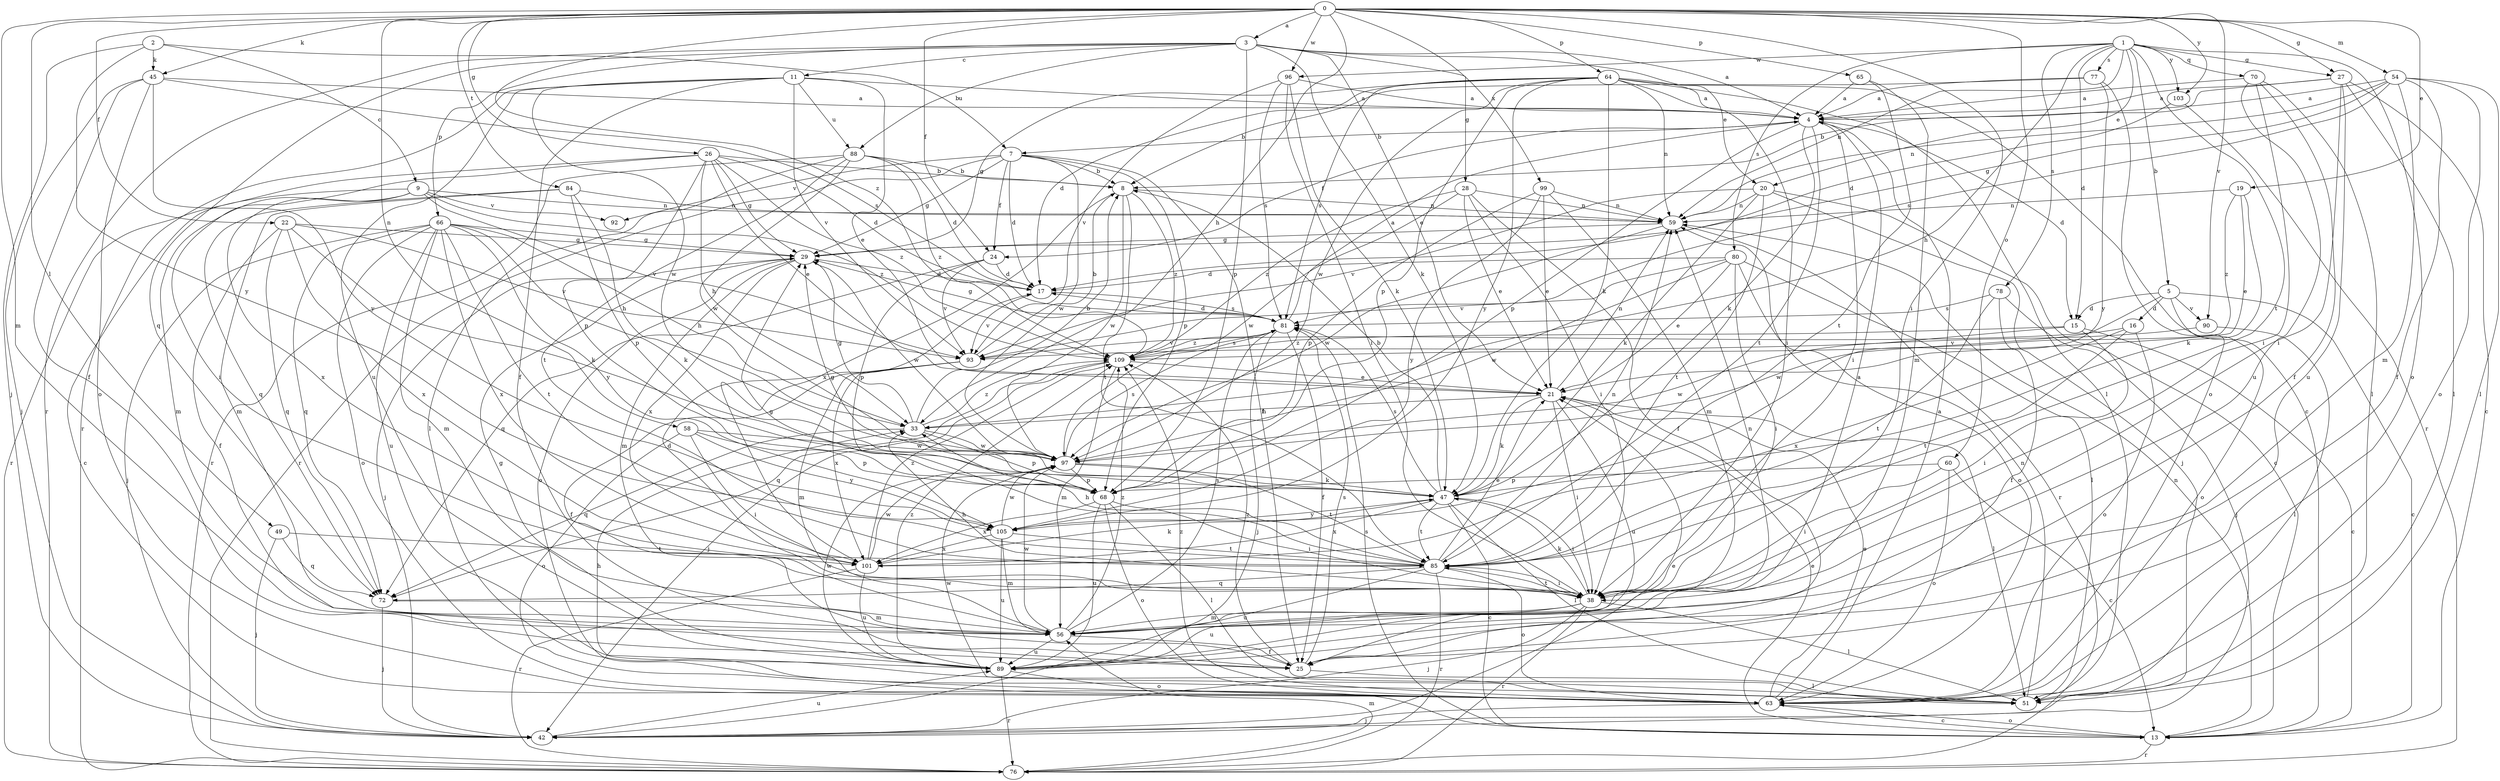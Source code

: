 strict digraph  {
0;
1;
2;
3;
4;
5;
7;
8;
9;
11;
13;
15;
16;
17;
19;
20;
21;
22;
24;
25;
26;
27;
28;
29;
33;
38;
42;
45;
47;
49;
51;
54;
56;
58;
59;
60;
63;
64;
65;
66;
68;
70;
72;
76;
77;
78;
80;
81;
84;
85;
88;
89;
90;
92;
93;
96;
97;
99;
101;
103;
105;
109;
0 -> 3  [label=a];
0 -> 19  [label=e];
0 -> 22  [label=f];
0 -> 24  [label=f];
0 -> 26  [label=g];
0 -> 27  [label=g];
0 -> 33  [label=h];
0 -> 38  [label=i];
0 -> 45  [label=k];
0 -> 49  [label=l];
0 -> 54  [label=m];
0 -> 56  [label=m];
0 -> 58  [label=n];
0 -> 60  [label=o];
0 -> 64  [label=p];
0 -> 65  [label=p];
0 -> 84  [label=t];
0 -> 90  [label=v];
0 -> 96  [label=w];
0 -> 99  [label=x];
0 -> 103  [label=y];
0 -> 109  [label=z];
1 -> 5  [label=b];
1 -> 15  [label=d];
1 -> 20  [label=e];
1 -> 27  [label=g];
1 -> 33  [label=h];
1 -> 59  [label=n];
1 -> 63  [label=o];
1 -> 70  [label=q];
1 -> 77  [label=s];
1 -> 78  [label=s];
1 -> 80  [label=s];
1 -> 85  [label=t];
1 -> 96  [label=w];
1 -> 103  [label=y];
2 -> 7  [label=b];
2 -> 9  [label=c];
2 -> 42  [label=j];
2 -> 45  [label=k];
2 -> 105  [label=y];
3 -> 4  [label=a];
3 -> 11  [label=c];
3 -> 20  [label=e];
3 -> 21  [label=e];
3 -> 28  [label=g];
3 -> 47  [label=k];
3 -> 66  [label=p];
3 -> 68  [label=p];
3 -> 72  [label=q];
3 -> 76  [label=r];
3 -> 88  [label=u];
4 -> 7  [label=b];
4 -> 15  [label=d];
4 -> 24  [label=f];
4 -> 38  [label=i];
4 -> 47  [label=k];
4 -> 68  [label=p];
4 -> 85  [label=t];
5 -> 13  [label=c];
5 -> 15  [label=d];
5 -> 16  [label=d];
5 -> 63  [label=o];
5 -> 90  [label=v];
5 -> 97  [label=w];
7 -> 8  [label=b];
7 -> 17  [label=d];
7 -> 24  [label=f];
7 -> 25  [label=f];
7 -> 29  [label=g];
7 -> 68  [label=p];
7 -> 76  [label=r];
7 -> 92  [label=v];
7 -> 97  [label=w];
8 -> 59  [label=n];
8 -> 85  [label=t];
8 -> 97  [label=w];
8 -> 101  [label=x];
8 -> 109  [label=z];
9 -> 13  [label=c];
9 -> 56  [label=m];
9 -> 59  [label=n];
9 -> 92  [label=v];
9 -> 93  [label=v];
9 -> 101  [label=x];
9 -> 109  [label=z];
11 -> 4  [label=a];
11 -> 21  [label=e];
11 -> 25  [label=f];
11 -> 76  [label=r];
11 -> 88  [label=u];
11 -> 89  [label=u];
11 -> 93  [label=v];
11 -> 97  [label=w];
13 -> 21  [label=e];
13 -> 59  [label=n];
13 -> 63  [label=o];
13 -> 76  [label=r];
13 -> 81  [label=s];
15 -> 13  [label=c];
15 -> 38  [label=i];
15 -> 97  [label=w];
15 -> 109  [label=z];
16 -> 63  [label=o];
16 -> 85  [label=t];
16 -> 93  [label=v];
16 -> 101  [label=x];
17 -> 81  [label=s];
17 -> 93  [label=v];
19 -> 21  [label=e];
19 -> 47  [label=k];
19 -> 59  [label=n];
19 -> 109  [label=z];
20 -> 13  [label=c];
20 -> 42  [label=j];
20 -> 47  [label=k];
20 -> 59  [label=n];
20 -> 85  [label=t];
20 -> 93  [label=v];
21 -> 33  [label=h];
21 -> 38  [label=i];
21 -> 47  [label=k];
21 -> 51  [label=l];
21 -> 59  [label=n];
21 -> 89  [label=u];
22 -> 25  [label=f];
22 -> 29  [label=g];
22 -> 47  [label=k];
22 -> 72  [label=q];
22 -> 93  [label=v];
22 -> 101  [label=x];
24 -> 17  [label=d];
24 -> 68  [label=p];
24 -> 72  [label=q];
24 -> 93  [label=v];
25 -> 51  [label=l];
25 -> 81  [label=s];
25 -> 109  [label=z];
26 -> 8  [label=b];
26 -> 17  [label=d];
26 -> 21  [label=e];
26 -> 29  [label=g];
26 -> 33  [label=h];
26 -> 38  [label=i];
26 -> 68  [label=p];
26 -> 76  [label=r];
26 -> 109  [label=z];
27 -> 4  [label=a];
27 -> 8  [label=b];
27 -> 13  [label=c];
27 -> 38  [label=i];
27 -> 51  [label=l];
27 -> 89  [label=u];
28 -> 21  [label=e];
28 -> 25  [label=f];
28 -> 38  [label=i];
28 -> 59  [label=n];
28 -> 97  [label=w];
28 -> 109  [label=z];
29 -> 17  [label=d];
29 -> 42  [label=j];
29 -> 56  [label=m];
29 -> 63  [label=o];
29 -> 97  [label=w];
29 -> 101  [label=x];
33 -> 8  [label=b];
33 -> 29  [label=g];
33 -> 68  [label=p];
33 -> 72  [label=q];
33 -> 97  [label=w];
33 -> 109  [label=z];
38 -> 17  [label=d];
38 -> 33  [label=h];
38 -> 42  [label=j];
38 -> 47  [label=k];
38 -> 51  [label=l];
38 -> 56  [label=m];
38 -> 76  [label=r];
38 -> 85  [label=t];
38 -> 89  [label=u];
42 -> 21  [label=e];
42 -> 89  [label=u];
45 -> 4  [label=a];
45 -> 25  [label=f];
45 -> 42  [label=j];
45 -> 63  [label=o];
45 -> 81  [label=s];
45 -> 105  [label=y];
47 -> 8  [label=b];
47 -> 13  [label=c];
47 -> 29  [label=g];
47 -> 38  [label=i];
47 -> 51  [label=l];
47 -> 81  [label=s];
47 -> 85  [label=t];
47 -> 101  [label=x];
47 -> 105  [label=y];
49 -> 42  [label=j];
49 -> 72  [label=q];
49 -> 85  [label=t];
51 -> 33  [label=h];
51 -> 59  [label=n];
51 -> 97  [label=w];
54 -> 4  [label=a];
54 -> 25  [label=f];
54 -> 29  [label=g];
54 -> 51  [label=l];
54 -> 56  [label=m];
54 -> 59  [label=n];
54 -> 63  [label=o];
54 -> 81  [label=s];
56 -> 4  [label=a];
56 -> 25  [label=f];
56 -> 59  [label=n];
56 -> 81  [label=s];
56 -> 89  [label=u];
56 -> 97  [label=w];
56 -> 109  [label=z];
58 -> 38  [label=i];
58 -> 63  [label=o];
58 -> 68  [label=p];
58 -> 97  [label=w];
58 -> 105  [label=y];
59 -> 29  [label=g];
59 -> 76  [label=r];
59 -> 97  [label=w];
60 -> 13  [label=c];
60 -> 38  [label=i];
60 -> 63  [label=o];
60 -> 68  [label=p];
63 -> 4  [label=a];
63 -> 13  [label=c];
63 -> 21  [label=e];
63 -> 42  [label=j];
63 -> 109  [label=z];
64 -> 4  [label=a];
64 -> 13  [label=c];
64 -> 17  [label=d];
64 -> 29  [label=g];
64 -> 38  [label=i];
64 -> 47  [label=k];
64 -> 51  [label=l];
64 -> 59  [label=n];
64 -> 68  [label=p];
64 -> 81  [label=s];
64 -> 97  [label=w];
64 -> 105  [label=y];
65 -> 4  [label=a];
65 -> 56  [label=m];
65 -> 85  [label=t];
66 -> 29  [label=g];
66 -> 33  [label=h];
66 -> 42  [label=j];
66 -> 47  [label=k];
66 -> 56  [label=m];
66 -> 63  [label=o];
66 -> 72  [label=q];
66 -> 85  [label=t];
66 -> 89  [label=u];
66 -> 101  [label=x];
66 -> 105  [label=y];
68 -> 38  [label=i];
68 -> 51  [label=l];
68 -> 63  [label=o];
68 -> 89  [label=u];
68 -> 101  [label=x];
70 -> 4  [label=a];
70 -> 25  [label=f];
70 -> 38  [label=i];
70 -> 51  [label=l];
70 -> 89  [label=u];
72 -> 42  [label=j];
72 -> 56  [label=m];
76 -> 56  [label=m];
77 -> 4  [label=a];
77 -> 8  [label=b];
77 -> 63  [label=o];
77 -> 105  [label=y];
78 -> 25  [label=f];
78 -> 42  [label=j];
78 -> 81  [label=s];
78 -> 85  [label=t];
80 -> 17  [label=d];
80 -> 21  [label=e];
80 -> 38  [label=i];
80 -> 51  [label=l];
80 -> 63  [label=o];
80 -> 93  [label=v];
80 -> 97  [label=w];
81 -> 4  [label=a];
81 -> 17  [label=d];
81 -> 25  [label=f];
81 -> 29  [label=g];
81 -> 42  [label=j];
81 -> 109  [label=z];
84 -> 33  [label=h];
84 -> 56  [label=m];
84 -> 59  [label=n];
84 -> 68  [label=p];
84 -> 72  [label=q];
85 -> 21  [label=e];
85 -> 29  [label=g];
85 -> 33  [label=h];
85 -> 38  [label=i];
85 -> 59  [label=n];
85 -> 63  [label=o];
85 -> 72  [label=q];
85 -> 76  [label=r];
85 -> 89  [label=u];
88 -> 8  [label=b];
88 -> 17  [label=d];
88 -> 51  [label=l];
88 -> 76  [label=r];
88 -> 85  [label=t];
88 -> 97  [label=w];
88 -> 109  [label=z];
89 -> 29  [label=g];
89 -> 63  [label=o];
89 -> 76  [label=r];
89 -> 97  [label=w];
89 -> 109  [label=z];
90 -> 51  [label=l];
90 -> 93  [label=v];
93 -> 8  [label=b];
93 -> 25  [label=f];
93 -> 56  [label=m];
93 -> 101  [label=x];
96 -> 4  [label=a];
96 -> 38  [label=i];
96 -> 47  [label=k];
96 -> 81  [label=s];
96 -> 93  [label=v];
97 -> 47  [label=k];
97 -> 68  [label=p];
97 -> 81  [label=s];
97 -> 85  [label=t];
99 -> 21  [label=e];
99 -> 56  [label=m];
99 -> 59  [label=n];
99 -> 68  [label=p];
99 -> 105  [label=y];
101 -> 47  [label=k];
101 -> 76  [label=r];
101 -> 89  [label=u];
101 -> 97  [label=w];
101 -> 109  [label=z];
103 -> 17  [label=d];
103 -> 76  [label=r];
105 -> 56  [label=m];
105 -> 85  [label=t];
105 -> 89  [label=u];
105 -> 97  [label=w];
105 -> 101  [label=x];
109 -> 21  [label=e];
109 -> 42  [label=j];
109 -> 56  [label=m];
109 -> 72  [label=q];
109 -> 81  [label=s];
}
